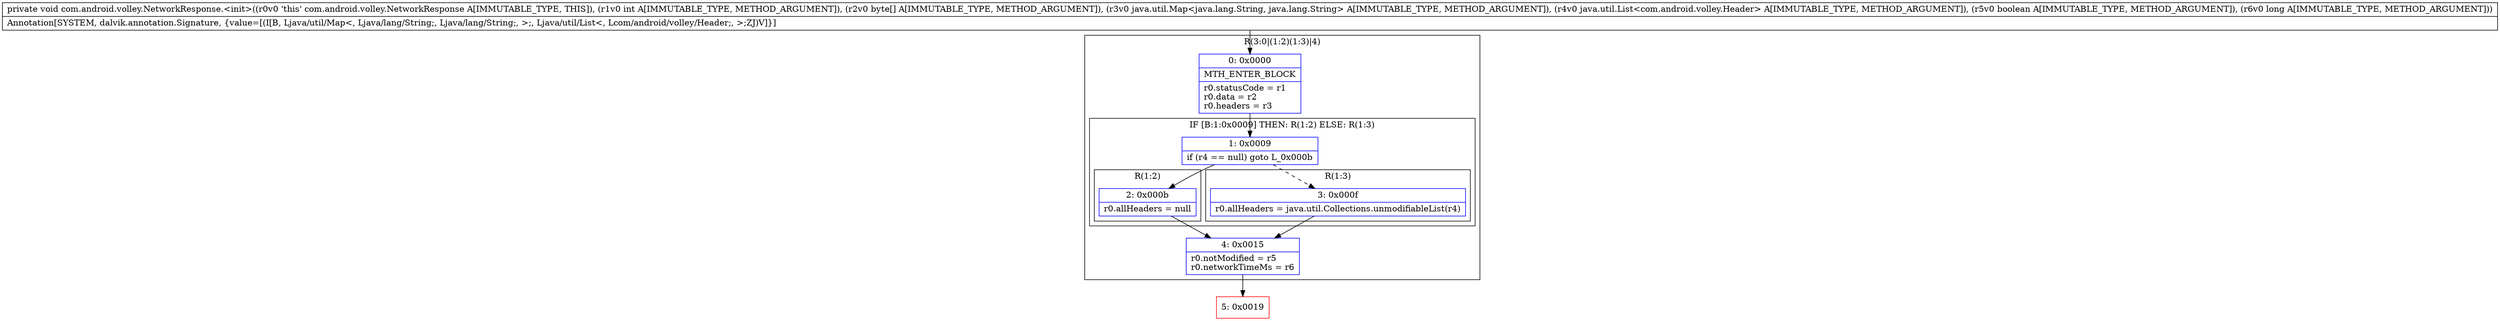 digraph "CFG forcom.android.volley.NetworkResponse.\<init\>(I[BLjava\/util\/Map;Ljava\/util\/List;ZJ)V" {
subgraph cluster_Region_1032980955 {
label = "R(3:0|(1:2)(1:3)|4)";
node [shape=record,color=blue];
Node_0 [shape=record,label="{0\:\ 0x0000|MTH_ENTER_BLOCK\l|r0.statusCode = r1\lr0.data = r2\lr0.headers = r3\l}"];
subgraph cluster_IfRegion_479796196 {
label = "IF [B:1:0x0009] THEN: R(1:2) ELSE: R(1:3)";
node [shape=record,color=blue];
Node_1 [shape=record,label="{1\:\ 0x0009|if (r4 == null) goto L_0x000b\l}"];
subgraph cluster_Region_759720436 {
label = "R(1:2)";
node [shape=record,color=blue];
Node_2 [shape=record,label="{2\:\ 0x000b|r0.allHeaders = null\l}"];
}
subgraph cluster_Region_1250809975 {
label = "R(1:3)";
node [shape=record,color=blue];
Node_3 [shape=record,label="{3\:\ 0x000f|r0.allHeaders = java.util.Collections.unmodifiableList(r4)\l}"];
}
}
Node_4 [shape=record,label="{4\:\ 0x0015|r0.notModified = r5\lr0.networkTimeMs = r6\l}"];
}
Node_5 [shape=record,color=red,label="{5\:\ 0x0019}"];
MethodNode[shape=record,label="{private void com.android.volley.NetworkResponse.\<init\>((r0v0 'this' com.android.volley.NetworkResponse A[IMMUTABLE_TYPE, THIS]), (r1v0 int A[IMMUTABLE_TYPE, METHOD_ARGUMENT]), (r2v0 byte[] A[IMMUTABLE_TYPE, METHOD_ARGUMENT]), (r3v0 java.util.Map\<java.lang.String, java.lang.String\> A[IMMUTABLE_TYPE, METHOD_ARGUMENT]), (r4v0 java.util.List\<com.android.volley.Header\> A[IMMUTABLE_TYPE, METHOD_ARGUMENT]), (r5v0 boolean A[IMMUTABLE_TYPE, METHOD_ARGUMENT]), (r6v0 long A[IMMUTABLE_TYPE, METHOD_ARGUMENT]))  | Annotation[SYSTEM, dalvik.annotation.Signature, \{value=[(I[B, Ljava\/util\/Map\<, Ljava\/lang\/String;, Ljava\/lang\/String;, \>;, Ljava\/util\/List\<, Lcom\/android\/volley\/Header;, \>;ZJ)V]\}]\l}"];
MethodNode -> Node_0;
Node_0 -> Node_1;
Node_1 -> Node_2;
Node_1 -> Node_3[style=dashed];
Node_2 -> Node_4;
Node_3 -> Node_4;
Node_4 -> Node_5;
}


